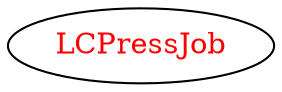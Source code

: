 digraph dependencyGraph {
 concentrate=true;
 ranksep="2.0";
 rankdir="LR"; 
 splines="ortho";
"LCPressJob" [fontcolor="red"];
}